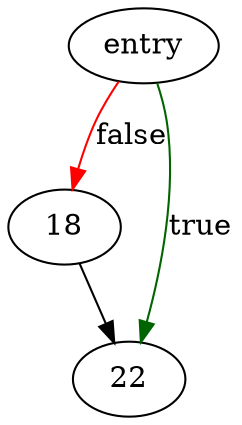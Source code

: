 digraph "sqlite3ExprCodeCopy" {
	// Node definitions.
	3 [label=entry];
	18;
	22;

	// Edge definitions.
	3 -> 18 [
		color=red
		label=false
	];
	3 -> 22 [
		color=darkgreen
		label=true
	];
	18 -> 22;
}
